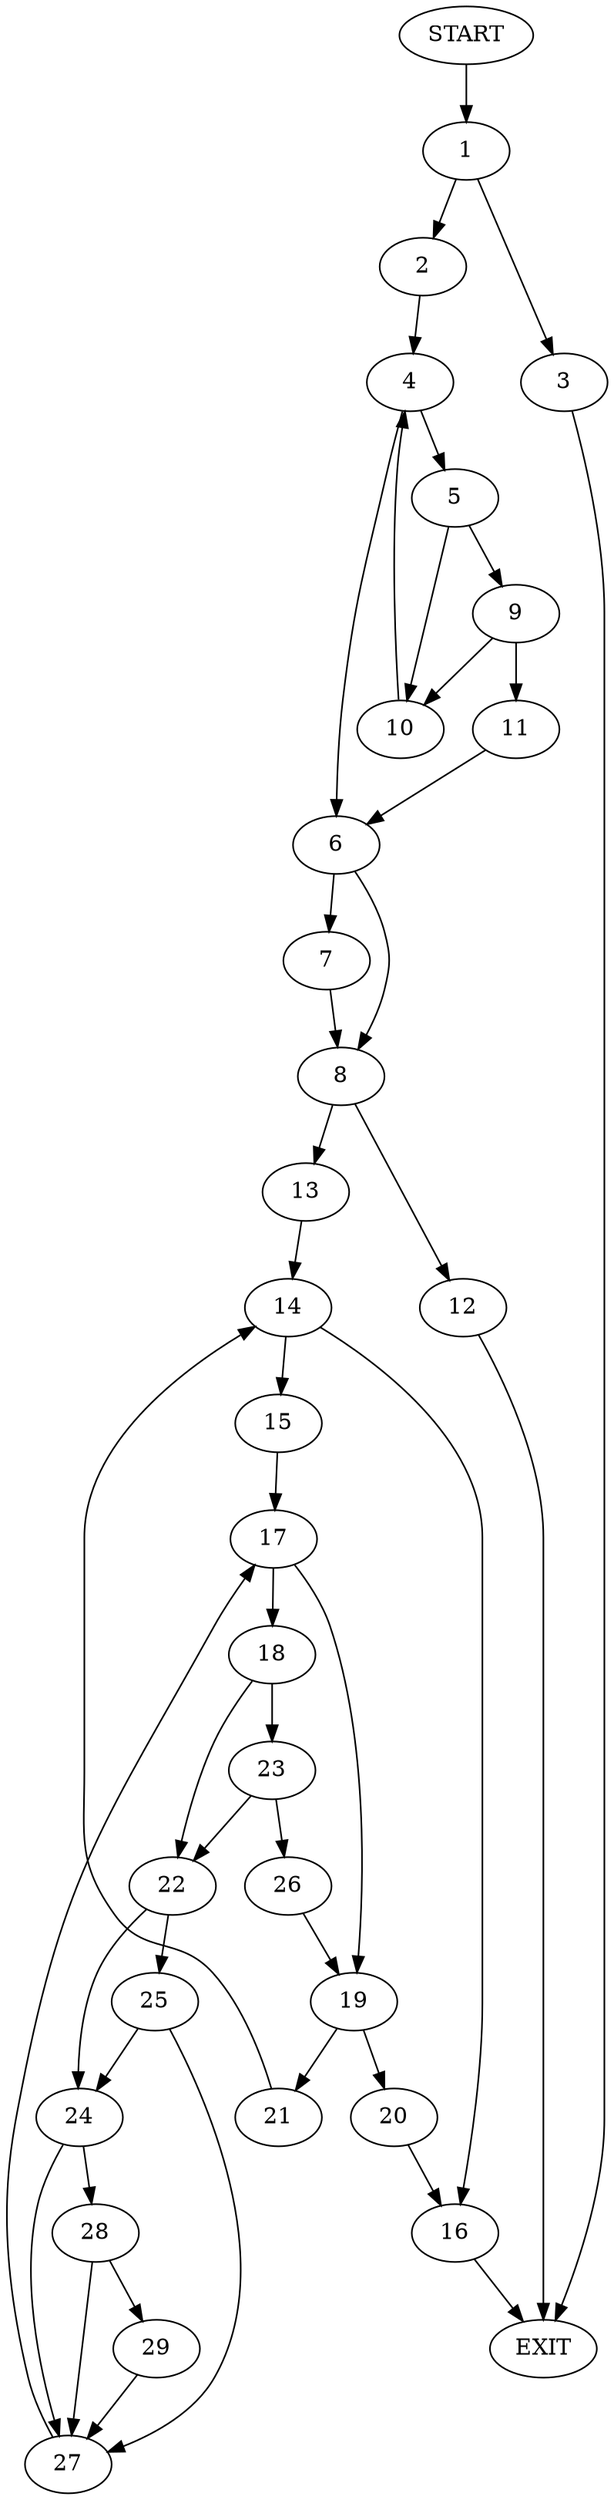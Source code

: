 digraph {
0 [label="START"]
30 [label="EXIT"]
0 -> 1
1 -> 2
1 -> 3
2 -> 4
3 -> 30
4 -> 5
4 -> 6
6 -> 7
6 -> 8
5 -> 9
5 -> 10
9 -> 11
9 -> 10
10 -> 4
11 -> 6
7 -> 8
8 -> 12
8 -> 13
12 -> 30
13 -> 14
14 -> 15
14 -> 16
15 -> 17
16 -> 30
17 -> 18
17 -> 19
19 -> 20
19 -> 21
18 -> 22
18 -> 23
22 -> 24
22 -> 25
23 -> 22
23 -> 26
26 -> 19
25 -> 24
25 -> 27
24 -> 27
24 -> 28
27 -> 17
28 -> 27
28 -> 29
29 -> 27
20 -> 16
21 -> 14
}
